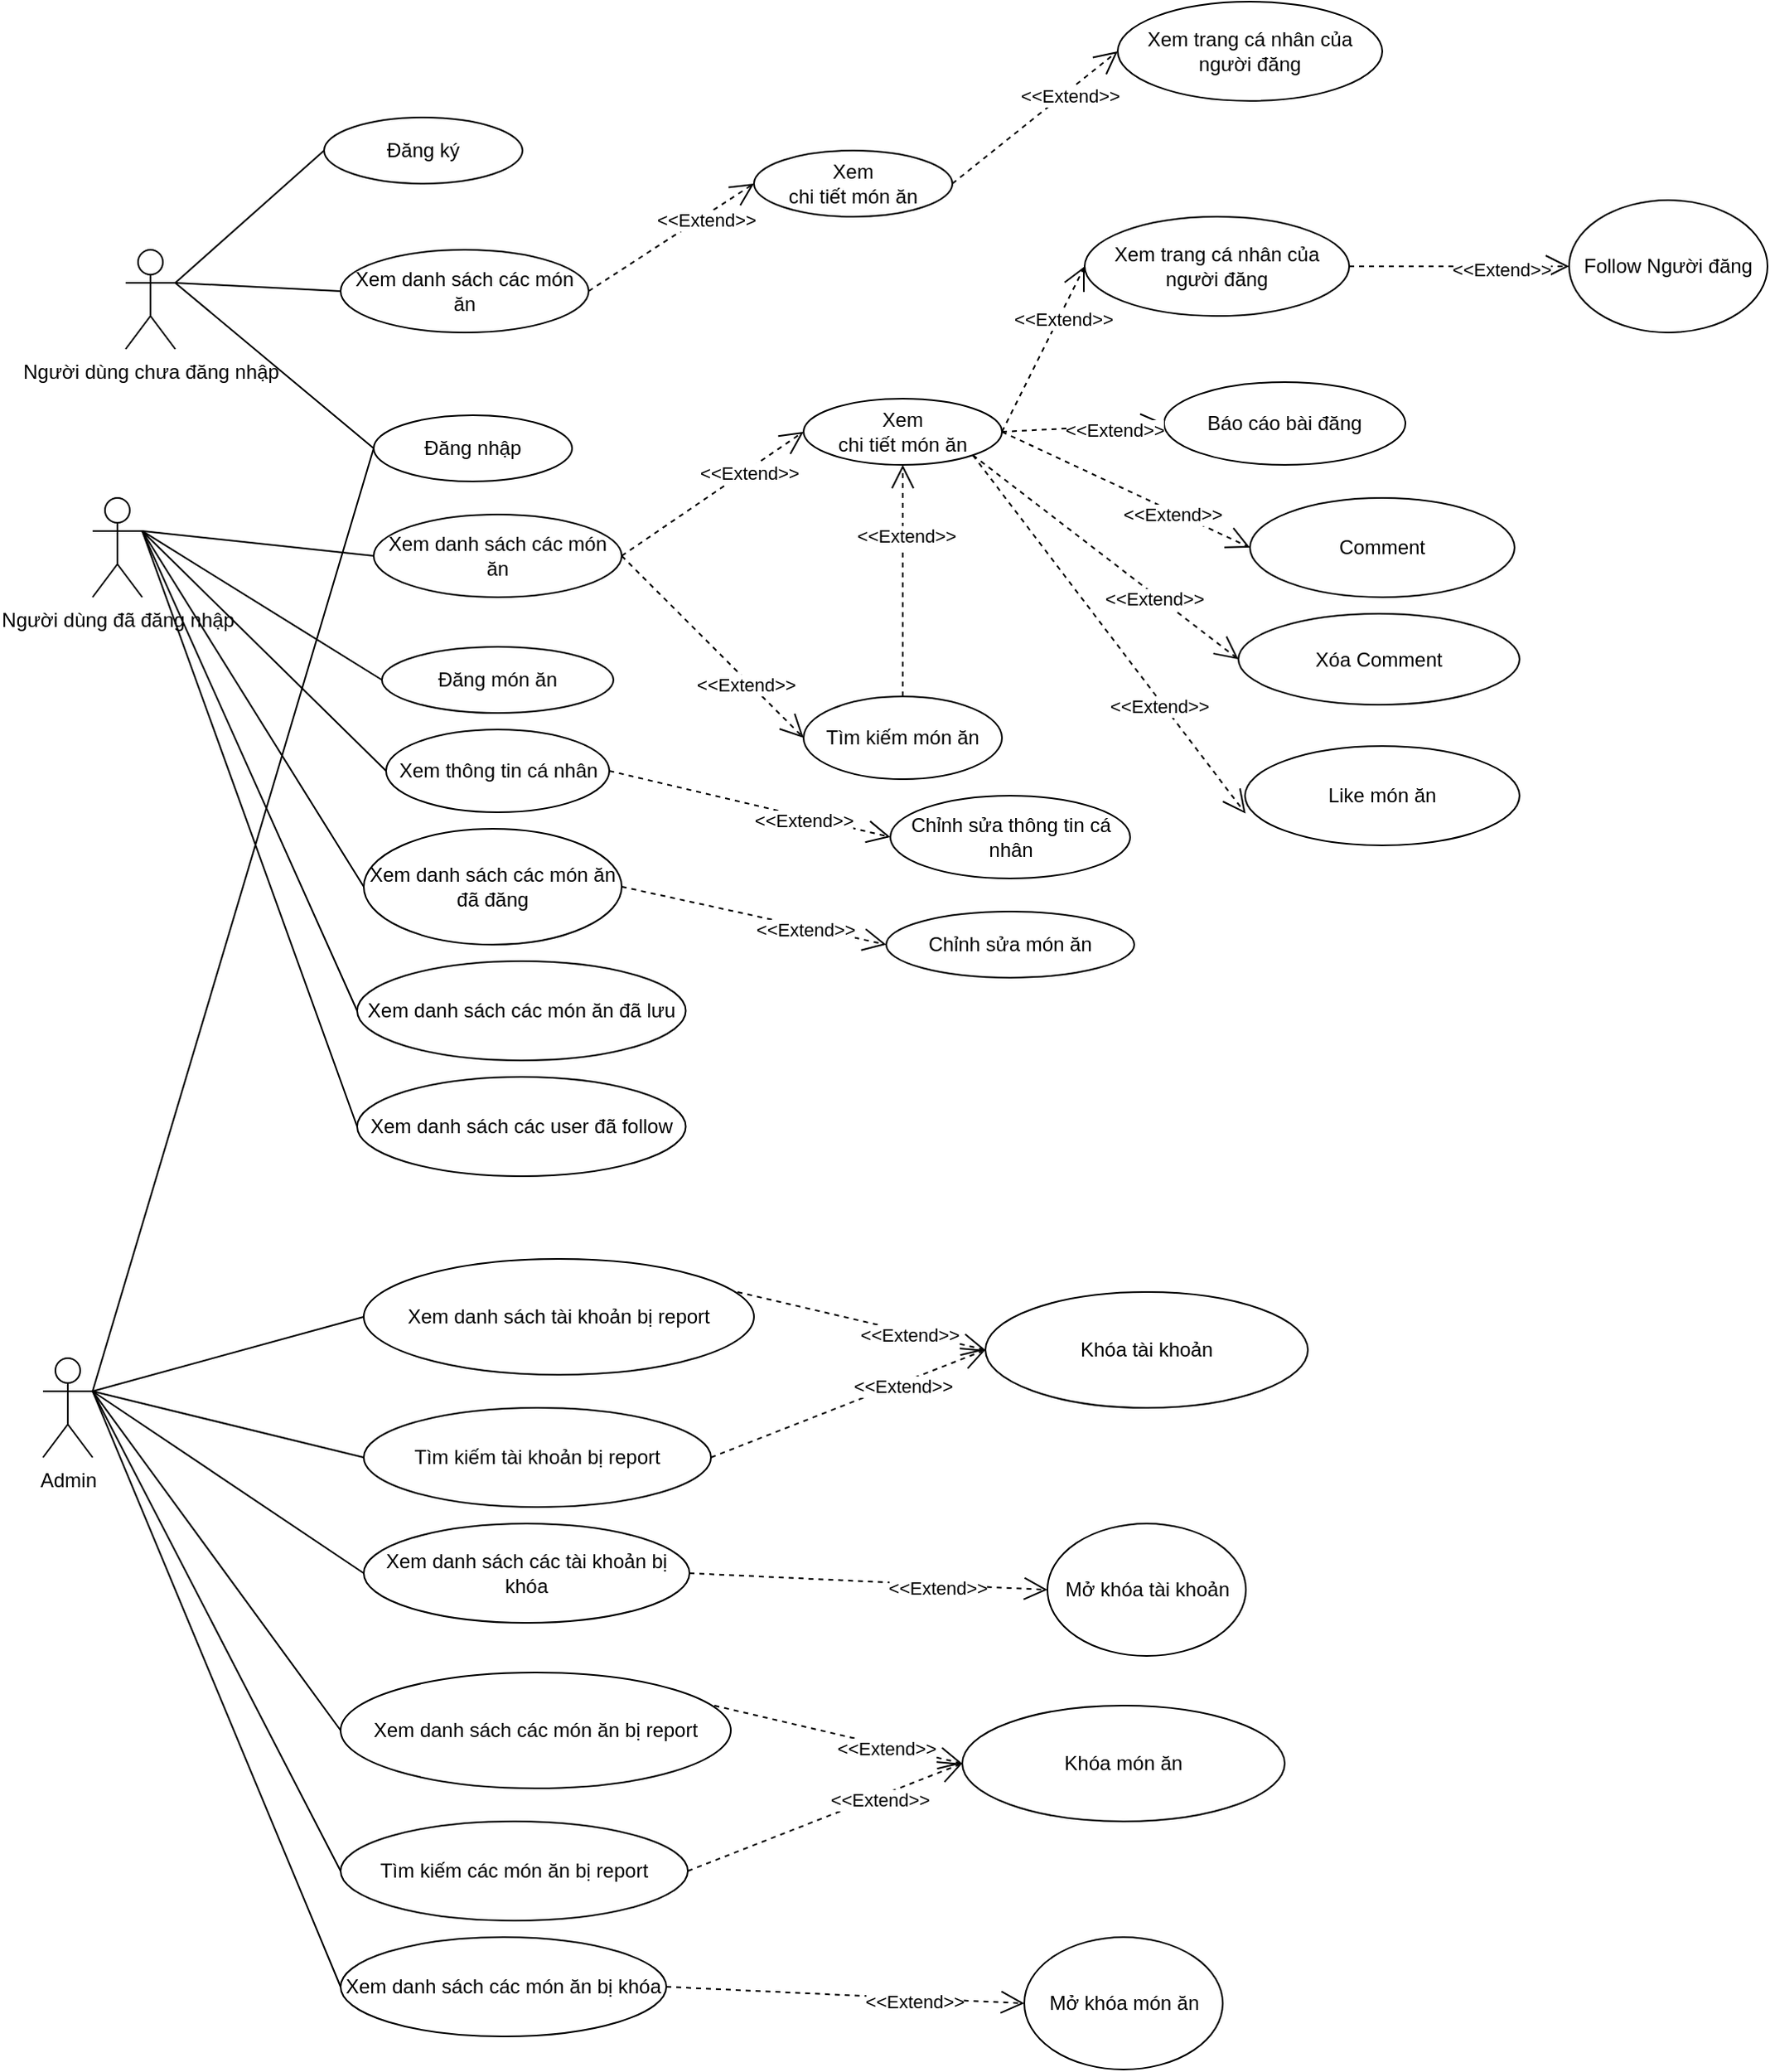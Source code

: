 <mxfile version="21.2.9" type="google">
  <diagram name="Page-1" id="F--Lyn6APZHfo9WcVaKE">
    <mxGraphModel grid="1" page="1" gridSize="10" guides="1" tooltips="1" connect="1" arrows="1" fold="1" pageScale="1" pageWidth="827" pageHeight="1169" math="0" shadow="0">
      <root>
        <mxCell id="0" />
        <mxCell id="1" parent="0" />
        <mxCell id="uJmSbzkm36HT4cuMZCnc-1" value="Người dùng chưa đăng nhập" style="shape=umlActor;verticalLabelPosition=bottom;verticalAlign=top;html=1;outlineConnect=0;" vertex="1" parent="1">
          <mxGeometry x="100" y="-50" width="30" height="60" as="geometry" />
        </mxCell>
        <mxCell id="uJmSbzkm36HT4cuMZCnc-3" value="Người dùng đã đăng nhập" style="shape=umlActor;verticalLabelPosition=bottom;verticalAlign=top;html=1;outlineConnect=0;" vertex="1" parent="1">
          <mxGeometry x="80" y="100" width="30" height="60" as="geometry" />
        </mxCell>
        <mxCell id="uJmSbzkm36HT4cuMZCnc-4" value="Admin" style="shape=umlActor;verticalLabelPosition=bottom;verticalAlign=top;html=1;outlineConnect=0;" vertex="1" parent="1">
          <mxGeometry x="50" y="620" width="30" height="60" as="geometry" />
        </mxCell>
        <mxCell id="uJmSbzkm36HT4cuMZCnc-5" value="Đăng nhập" style="ellipse;whiteSpace=wrap;html=1;" vertex="1" parent="1">
          <mxGeometry x="250" y="50" width="120" height="40" as="geometry" />
        </mxCell>
        <mxCell id="uJmSbzkm36HT4cuMZCnc-6" value="Đăng ký" style="ellipse;whiteSpace=wrap;html=1;" vertex="1" parent="1">
          <mxGeometry x="220" y="-130" width="120" height="40" as="geometry" />
        </mxCell>
        <mxCell id="uJmSbzkm36HT4cuMZCnc-7" value="" style="endArrow=none;html=1;rounded=0;exitX=1;exitY=0.333;exitDx=0;exitDy=0;exitPerimeter=0;entryX=0;entryY=0.5;entryDx=0;entryDy=0;" edge="1" parent="1" source="uJmSbzkm36HT4cuMZCnc-1" target="uJmSbzkm36HT4cuMZCnc-5">
          <mxGeometry width="50" height="50" relative="1" as="geometry">
            <mxPoint x="390" y="310" as="sourcePoint" />
            <mxPoint x="440" y="260" as="targetPoint" />
          </mxGeometry>
        </mxCell>
        <mxCell id="uJmSbzkm36HT4cuMZCnc-8" value="" style="endArrow=none;html=1;rounded=0;exitX=1;exitY=0.333;exitDx=0;exitDy=0;exitPerimeter=0;entryX=0;entryY=0.5;entryDx=0;entryDy=0;" edge="1" parent="1" source="uJmSbzkm36HT4cuMZCnc-1" target="uJmSbzkm36HT4cuMZCnc-6">
          <mxGeometry width="50" height="50" relative="1" as="geometry">
            <mxPoint x="150" y="100" as="sourcePoint" />
            <mxPoint x="320" y="60" as="targetPoint" />
          </mxGeometry>
        </mxCell>
        <mxCell id="uJmSbzkm36HT4cuMZCnc-10" value="Xem&lt;br/&gt;chi tiết món ăn" style="ellipse;whiteSpace=wrap;html=1;" vertex="1" parent="1">
          <mxGeometry x="510" y="40" width="120" height="40" as="geometry" />
        </mxCell>
        <mxCell id="uJmSbzkm36HT4cuMZCnc-11" value="Tìm kiếm món ăn" style="ellipse;whiteSpace=wrap;html=1;" vertex="1" parent="1">
          <mxGeometry x="510" y="220" width="120" height="50" as="geometry" />
        </mxCell>
        <mxCell id="uJmSbzkm36HT4cuMZCnc-16" value="Xem trang cá nhân của người đăng" style="ellipse;whiteSpace=wrap;html=1;" vertex="1" parent="1">
          <mxGeometry x="680" y="-70" width="160" height="60" as="geometry" />
        </mxCell>
        <mxCell id="uJmSbzkm36HT4cuMZCnc-21" value="Đăng món ăn" style="ellipse;whiteSpace=wrap;html=1;" vertex="1" parent="1">
          <mxGeometry x="255" y="190" width="140" height="40" as="geometry" />
        </mxCell>
        <mxCell id="uJmSbzkm36HT4cuMZCnc-26" value="" style="endArrow=open;dashed=1;endFill=0;endSize=12;html=1;rounded=0;exitX=1;exitY=0.5;exitDx=0;exitDy=0;entryX=0;entryY=0.5;entryDx=0;entryDy=0;" edge="1" parent="1" source="uJmSbzkm36HT4cuMZCnc-29" target="uJmSbzkm36HT4cuMZCnc-10">
          <mxGeometry width="160" relative="1" as="geometry">
            <mxPoint x="470" y="280" as="sourcePoint" />
            <mxPoint x="630" y="280" as="targetPoint" />
          </mxGeometry>
        </mxCell>
        <mxCell id="uJmSbzkm36HT4cuMZCnc-27" value="&amp;lt;&amp;lt;Extend&amp;gt;&amp;gt;" style="edgeLabel;html=1;align=center;verticalAlign=middle;resizable=0;points=[];" connectable="0" vertex="1" parent="uJmSbzkm36HT4cuMZCnc-26">
          <mxGeometry x="0.385" y="-2" relative="1" as="geometry">
            <mxPoint as="offset" />
          </mxGeometry>
        </mxCell>
        <mxCell id="uJmSbzkm36HT4cuMZCnc-28" value="Báo cáo bài đăng" style="ellipse;whiteSpace=wrap;html=1;" vertex="1" parent="1">
          <mxGeometry x="728" y="30" width="146" height="50" as="geometry" />
        </mxCell>
        <mxCell id="uJmSbzkm36HT4cuMZCnc-29" value="Xem danh sách các món ăn" style="ellipse;whiteSpace=wrap;html=1;" vertex="1" parent="1">
          <mxGeometry x="250" y="110" width="150" height="50" as="geometry" />
        </mxCell>
        <mxCell id="uJmSbzkm36HT4cuMZCnc-31" value="" style="endArrow=none;html=1;rounded=0;exitX=1;exitY=0.333;exitDx=0;exitDy=0;exitPerimeter=0;entryX=0;entryY=0.5;entryDx=0;entryDy=0;" edge="1" parent="1" source="uJmSbzkm36HT4cuMZCnc-3" target="uJmSbzkm36HT4cuMZCnc-29">
          <mxGeometry width="50" height="50" relative="1" as="geometry">
            <mxPoint x="390" y="320" as="sourcePoint" />
            <mxPoint x="440" y="270" as="targetPoint" />
          </mxGeometry>
        </mxCell>
        <mxCell id="uJmSbzkm36HT4cuMZCnc-32" value="" style="endArrow=open;dashed=1;endFill=0;endSize=12;html=1;rounded=0;exitX=1;exitY=0.5;exitDx=0;exitDy=0;entryX=0;entryY=0.5;entryDx=0;entryDy=0;" edge="1" parent="1" source="uJmSbzkm36HT4cuMZCnc-29" target="uJmSbzkm36HT4cuMZCnc-11">
          <mxGeometry width="160" relative="1" as="geometry">
            <mxPoint x="410" y="145" as="sourcePoint" />
            <mxPoint x="470" y="50" as="targetPoint" />
          </mxGeometry>
        </mxCell>
        <mxCell id="uJmSbzkm36HT4cuMZCnc-33" value="&amp;lt;&amp;lt;Extend&amp;gt;&amp;gt;" style="edgeLabel;html=1;align=center;verticalAlign=middle;resizable=0;points=[];" connectable="0" vertex="1" parent="uJmSbzkm36HT4cuMZCnc-32">
          <mxGeometry x="0.385" y="-2" relative="1" as="geometry">
            <mxPoint as="offset" />
          </mxGeometry>
        </mxCell>
        <mxCell id="uJmSbzkm36HT4cuMZCnc-34" value="" style="endArrow=open;dashed=1;endFill=0;endSize=12;html=1;rounded=0;exitX=1;exitY=0.5;exitDx=0;exitDy=0;entryX=0;entryY=0.5;entryDx=0;entryDy=0;" edge="1" parent="1" source="uJmSbzkm36HT4cuMZCnc-10" target="uJmSbzkm36HT4cuMZCnc-16">
          <mxGeometry width="160" relative="1" as="geometry">
            <mxPoint x="410" y="145" as="sourcePoint" />
            <mxPoint x="480" y="50" as="targetPoint" />
          </mxGeometry>
        </mxCell>
        <mxCell id="uJmSbzkm36HT4cuMZCnc-35" value="&amp;lt;&amp;lt;Extend&amp;gt;&amp;gt;" style="edgeLabel;html=1;align=center;verticalAlign=middle;resizable=0;points=[];" connectable="0" vertex="1" parent="uJmSbzkm36HT4cuMZCnc-34">
          <mxGeometry x="0.385" y="-2" relative="1" as="geometry">
            <mxPoint as="offset" />
          </mxGeometry>
        </mxCell>
        <mxCell id="uJmSbzkm36HT4cuMZCnc-36" value="" style="endArrow=open;dashed=1;endFill=0;endSize=12;html=1;rounded=0;entryX=0.5;entryY=1;entryDx=0;entryDy=0;exitX=0.5;exitY=0;exitDx=0;exitDy=0;" edge="1" parent="1" source="uJmSbzkm36HT4cuMZCnc-11" target="uJmSbzkm36HT4cuMZCnc-10">
          <mxGeometry width="160" relative="1" as="geometry">
            <mxPoint x="420" y="150" as="sourcePoint" />
            <mxPoint x="490" y="60" as="targetPoint" />
          </mxGeometry>
        </mxCell>
        <mxCell id="uJmSbzkm36HT4cuMZCnc-37" value="&amp;lt;&amp;lt;Extend&amp;gt;&amp;gt;" style="edgeLabel;html=1;align=center;verticalAlign=middle;resizable=0;points=[];" connectable="0" vertex="1" parent="uJmSbzkm36HT4cuMZCnc-36">
          <mxGeometry x="0.385" y="-2" relative="1" as="geometry">
            <mxPoint as="offset" />
          </mxGeometry>
        </mxCell>
        <mxCell id="uJmSbzkm36HT4cuMZCnc-38" value="" style="endArrow=none;html=1;rounded=0;exitX=1;exitY=0.333;exitDx=0;exitDy=0;exitPerimeter=0;entryX=0;entryY=0.5;entryDx=0;entryDy=0;" edge="1" parent="1" source="uJmSbzkm36HT4cuMZCnc-3" target="uJmSbzkm36HT4cuMZCnc-21">
          <mxGeometry width="50" height="50" relative="1" as="geometry">
            <mxPoint x="390" y="320" as="sourcePoint" />
            <mxPoint x="440" y="270" as="targetPoint" />
          </mxGeometry>
        </mxCell>
        <mxCell id="uJmSbzkm36HT4cuMZCnc-39" value="Chỉnh sửa món ăn" style="ellipse;whiteSpace=wrap;html=1;" vertex="1" parent="1">
          <mxGeometry x="560" y="350" width="150" height="40" as="geometry" />
        </mxCell>
        <mxCell id="uJmSbzkm36HT4cuMZCnc-40" value="" style="endArrow=open;dashed=1;endFill=0;endSize=12;html=1;rounded=0;entryX=0;entryY=0.5;entryDx=0;entryDy=0;exitX=1;exitY=0.5;exitDx=0;exitDy=0;" edge="1" parent="1" source="uJmSbzkm36HT4cuMZCnc-10" target="uJmSbzkm36HT4cuMZCnc-28">
          <mxGeometry width="160" relative="1" as="geometry">
            <mxPoint x="540" y="190" as="sourcePoint" />
            <mxPoint x="540" y="70" as="targetPoint" />
          </mxGeometry>
        </mxCell>
        <mxCell id="uJmSbzkm36HT4cuMZCnc-41" value="&amp;lt;&amp;lt;Extend&amp;gt;&amp;gt;" style="edgeLabel;html=1;align=center;verticalAlign=middle;resizable=0;points=[];" connectable="0" vertex="1" parent="uJmSbzkm36HT4cuMZCnc-40">
          <mxGeometry x="0.385" y="-2" relative="1" as="geometry">
            <mxPoint as="offset" />
          </mxGeometry>
        </mxCell>
        <mxCell id="uJmSbzkm36HT4cuMZCnc-45" value="" style="endArrow=none;html=1;rounded=0;exitX=1;exitY=0.333;exitDx=0;exitDy=0;exitPerimeter=0;entryX=0;entryY=0.5;entryDx=0;entryDy=0;" edge="1" parent="1" source="uJmSbzkm36HT4cuMZCnc-4" target="uJmSbzkm36HT4cuMZCnc-5">
          <mxGeometry width="50" height="50" relative="1" as="geometry">
            <mxPoint x="390" y="320" as="sourcePoint" />
            <mxPoint x="440" y="270" as="targetPoint" />
          </mxGeometry>
        </mxCell>
        <mxCell id="uJmSbzkm36HT4cuMZCnc-46" value="Xem thông tin cá nhân" style="ellipse;whiteSpace=wrap;html=1;" vertex="1" parent="1">
          <mxGeometry x="257.5" y="240" width="135" height="50" as="geometry" />
        </mxCell>
        <mxCell id="uJmSbzkm36HT4cuMZCnc-47" value="Xem danh sách các món ăn đã đăng" style="ellipse;whiteSpace=wrap;html=1;" vertex="1" parent="1">
          <mxGeometry x="244" y="300" width="156" height="70" as="geometry" />
        </mxCell>
        <mxCell id="uJmSbzkm36HT4cuMZCnc-50" value="" style="endArrow=open;dashed=1;endFill=0;endSize=12;html=1;rounded=0;exitX=1;exitY=0.5;exitDx=0;exitDy=0;entryX=0;entryY=0.5;entryDx=0;entryDy=0;" edge="1" parent="1" source="uJmSbzkm36HT4cuMZCnc-47" target="uJmSbzkm36HT4cuMZCnc-39">
          <mxGeometry width="160" relative="1" as="geometry">
            <mxPoint x="410" y="275" as="sourcePoint" />
            <mxPoint x="560" y="285" as="targetPoint" />
          </mxGeometry>
        </mxCell>
        <mxCell id="uJmSbzkm36HT4cuMZCnc-51" value="&amp;lt;&amp;lt;Extend&amp;gt;&amp;gt;" style="edgeLabel;html=1;align=center;verticalAlign=middle;resizable=0;points=[];" connectable="0" vertex="1" parent="uJmSbzkm36HT4cuMZCnc-50">
          <mxGeometry x="0.385" y="-2" relative="1" as="geometry">
            <mxPoint as="offset" />
          </mxGeometry>
        </mxCell>
        <mxCell id="uJmSbzkm36HT4cuMZCnc-52" value="" style="endArrow=none;html=1;rounded=0;exitX=1;exitY=0.333;exitDx=0;exitDy=0;exitPerimeter=0;entryX=0;entryY=0.5;entryDx=0;entryDy=0;" edge="1" parent="1" source="uJmSbzkm36HT4cuMZCnc-3" target="uJmSbzkm36HT4cuMZCnc-46">
          <mxGeometry width="50" height="50" relative="1" as="geometry">
            <mxPoint x="390" y="200" as="sourcePoint" />
            <mxPoint x="440" y="150" as="targetPoint" />
          </mxGeometry>
        </mxCell>
        <mxCell id="uJmSbzkm36HT4cuMZCnc-53" value="Chỉnh sửa thông tin cá nhân" style="ellipse;whiteSpace=wrap;html=1;" vertex="1" parent="1">
          <mxGeometry x="562.5" y="280" width="145" height="50" as="geometry" />
        </mxCell>
        <mxCell id="uJmSbzkm36HT4cuMZCnc-54" value="" style="endArrow=open;dashed=1;endFill=0;endSize=12;html=1;rounded=0;exitX=1;exitY=0.5;exitDx=0;exitDy=0;entryX=0;entryY=0.5;entryDx=0;entryDy=0;" edge="1" parent="1" source="uJmSbzkm36HT4cuMZCnc-46" target="uJmSbzkm36HT4cuMZCnc-53">
          <mxGeometry width="160" relative="1" as="geometry">
            <mxPoint x="420" y="285" as="sourcePoint" />
            <mxPoint x="570" y="295" as="targetPoint" />
          </mxGeometry>
        </mxCell>
        <mxCell id="uJmSbzkm36HT4cuMZCnc-55" value="&amp;lt;&amp;lt;Extend&amp;gt;&amp;gt;" style="edgeLabel;html=1;align=center;verticalAlign=middle;resizable=0;points=[];" connectable="0" vertex="1" parent="uJmSbzkm36HT4cuMZCnc-54">
          <mxGeometry x="0.385" y="-2" relative="1" as="geometry">
            <mxPoint as="offset" />
          </mxGeometry>
        </mxCell>
        <mxCell id="uJmSbzkm36HT4cuMZCnc-56" value="Xem danh sách các món ăn đã lưu" style="ellipse;whiteSpace=wrap;html=1;" vertex="1" parent="1">
          <mxGeometry x="240" y="380" width="198.75" height="60" as="geometry" />
        </mxCell>
        <mxCell id="uJmSbzkm36HT4cuMZCnc-59" value="" style="endArrow=none;html=1;rounded=0;exitX=1;exitY=0.333;exitDx=0;exitDy=0;exitPerimeter=0;entryX=0;entryY=0.5;entryDx=0;entryDy=0;" edge="1" parent="1" source="uJmSbzkm36HT4cuMZCnc-3" target="uJmSbzkm36HT4cuMZCnc-47">
          <mxGeometry width="50" height="50" relative="1" as="geometry">
            <mxPoint x="390" y="300" as="sourcePoint" />
            <mxPoint x="440" y="250" as="targetPoint" />
          </mxGeometry>
        </mxCell>
        <mxCell id="uJmSbzkm36HT4cuMZCnc-60" value="" style="endArrow=none;html=1;rounded=0;exitX=1;exitY=0.333;exitDx=0;exitDy=0;exitPerimeter=0;entryX=0;entryY=0.5;entryDx=0;entryDy=0;" edge="1" parent="1" source="uJmSbzkm36HT4cuMZCnc-3" target="uJmSbzkm36HT4cuMZCnc-56">
          <mxGeometry width="50" height="50" relative="1" as="geometry">
            <mxPoint x="390" y="390" as="sourcePoint" />
            <mxPoint x="440" y="340" as="targetPoint" />
          </mxGeometry>
        </mxCell>
        <mxCell id="uJmSbzkm36HT4cuMZCnc-62" value="" style="endArrow=none;html=1;rounded=0;exitX=1;exitY=0.333;exitDx=0;exitDy=0;exitPerimeter=0;entryX=0;entryY=0.5;entryDx=0;entryDy=0;" edge="1" parent="1" source="uJmSbzkm36HT4cuMZCnc-3">
          <mxGeometry width="50" height="50" relative="1" as="geometry">
            <mxPoint x="110" y="110" as="sourcePoint" />
            <mxPoint x="240" y="480" as="targetPoint" />
          </mxGeometry>
        </mxCell>
        <mxCell id="uJmSbzkm36HT4cuMZCnc-63" value="Xem danh sách các user đã follow" style="ellipse;whiteSpace=wrap;html=1;" vertex="1" parent="1">
          <mxGeometry x="240" y="450" width="198.75" height="60" as="geometry" />
        </mxCell>
        <mxCell id="uJmSbzkm36HT4cuMZCnc-64" value="Comment" style="ellipse;whiteSpace=wrap;html=1;" vertex="1" parent="1">
          <mxGeometry x="780" y="100" width="160" height="60" as="geometry" />
        </mxCell>
        <mxCell id="uJmSbzkm36HT4cuMZCnc-65" value="Xóa Comment" style="ellipse;whiteSpace=wrap;html=1;" vertex="1" parent="1">
          <mxGeometry x="773" y="170" width="170" height="55" as="geometry" />
        </mxCell>
        <mxCell id="uJmSbzkm36HT4cuMZCnc-66" value="" style="endArrow=open;dashed=1;endFill=0;endSize=12;html=1;rounded=0;entryX=0;entryY=0.5;entryDx=0;entryDy=0;exitX=1;exitY=0.5;exitDx=0;exitDy=0;" edge="1" parent="1" source="uJmSbzkm36HT4cuMZCnc-10" target="uJmSbzkm36HT4cuMZCnc-64">
          <mxGeometry width="160" relative="1" as="geometry">
            <mxPoint x="594" y="62" as="sourcePoint" />
            <mxPoint x="747" y="115" as="targetPoint" />
          </mxGeometry>
        </mxCell>
        <mxCell id="uJmSbzkm36HT4cuMZCnc-67" value="&amp;lt;&amp;lt;Extend&amp;gt;&amp;gt;" style="edgeLabel;html=1;align=center;verticalAlign=middle;resizable=0;points=[];" connectable="0" vertex="1" parent="uJmSbzkm36HT4cuMZCnc-66">
          <mxGeometry x="0.385" y="-2" relative="1" as="geometry">
            <mxPoint as="offset" />
          </mxGeometry>
        </mxCell>
        <mxCell id="uJmSbzkm36HT4cuMZCnc-68" value="" style="endArrow=open;dashed=1;endFill=0;endSize=12;html=1;rounded=0;entryX=0;entryY=0.5;entryDx=0;entryDy=0;exitX=1;exitY=1;exitDx=0;exitDy=0;" edge="1" parent="1" source="uJmSbzkm36HT4cuMZCnc-10" target="uJmSbzkm36HT4cuMZCnc-65">
          <mxGeometry width="160" relative="1" as="geometry">
            <mxPoint x="604" y="72" as="sourcePoint" />
            <mxPoint x="757" y="125" as="targetPoint" />
          </mxGeometry>
        </mxCell>
        <mxCell id="uJmSbzkm36HT4cuMZCnc-69" value="&amp;lt;&amp;lt;Extend&amp;gt;&amp;gt;" style="edgeLabel;html=1;align=center;verticalAlign=middle;resizable=0;points=[];" connectable="0" vertex="1" parent="uJmSbzkm36HT4cuMZCnc-68">
          <mxGeometry x="0.385" y="-2" relative="1" as="geometry">
            <mxPoint as="offset" />
          </mxGeometry>
        </mxCell>
        <mxCell id="uJmSbzkm36HT4cuMZCnc-70" value="Like món ăn" style="ellipse;whiteSpace=wrap;html=1;" vertex="1" parent="1">
          <mxGeometry x="777" y="250" width="166" height="60" as="geometry" />
        </mxCell>
        <mxCell id="uJmSbzkm36HT4cuMZCnc-71" value="" style="endArrow=open;dashed=1;endFill=0;endSize=12;html=1;rounded=0;entryX=0.002;entryY=0.68;entryDx=0;entryDy=0;exitX=1;exitY=1;exitDx=0;exitDy=0;entryPerimeter=0;" edge="1" parent="1" source="uJmSbzkm36HT4cuMZCnc-10" target="uJmSbzkm36HT4cuMZCnc-70">
          <mxGeometry width="160" relative="1" as="geometry">
            <mxPoint x="570" y="60" as="sourcePoint" />
            <mxPoint x="770" y="98" as="targetPoint" />
          </mxGeometry>
        </mxCell>
        <mxCell id="uJmSbzkm36HT4cuMZCnc-72" value="&amp;lt;&amp;lt;Extend&amp;gt;&amp;gt;" style="edgeLabel;html=1;align=center;verticalAlign=middle;resizable=0;points=[];" connectable="0" vertex="1" parent="uJmSbzkm36HT4cuMZCnc-71">
          <mxGeometry x="0.385" y="-2" relative="1" as="geometry">
            <mxPoint as="offset" />
          </mxGeometry>
        </mxCell>
        <mxCell id="uJmSbzkm36HT4cuMZCnc-73" value="Follow Người đăng" style="ellipse;whiteSpace=wrap;html=1;" vertex="1" parent="1">
          <mxGeometry x="973" y="-80" width="120" height="80" as="geometry" />
        </mxCell>
        <mxCell id="uJmSbzkm36HT4cuMZCnc-74" value="" style="endArrow=open;dashed=1;endFill=0;endSize=12;html=1;rounded=0;exitX=1;exitY=0.5;exitDx=0;exitDy=0;entryX=0;entryY=0.5;entryDx=0;entryDy=0;" edge="1" parent="1" source="uJmSbzkm36HT4cuMZCnc-16" target="uJmSbzkm36HT4cuMZCnc-73">
          <mxGeometry width="160" relative="1" as="geometry">
            <mxPoint x="613" y="160" as="sourcePoint" />
            <mxPoint x="690" y="-30" as="targetPoint" />
          </mxGeometry>
        </mxCell>
        <mxCell id="uJmSbzkm36HT4cuMZCnc-75" value="&amp;lt;&amp;lt;Extend&amp;gt;&amp;gt;" style="edgeLabel;html=1;align=center;verticalAlign=middle;resizable=0;points=[];" connectable="0" vertex="1" parent="uJmSbzkm36HT4cuMZCnc-74">
          <mxGeometry x="0.385" y="-2" relative="1" as="geometry">
            <mxPoint as="offset" />
          </mxGeometry>
        </mxCell>
        <mxCell id="uJmSbzkm36HT4cuMZCnc-76" value="Xem danh sách tài khoản bị report" style="ellipse;whiteSpace=wrap;html=1;" vertex="1" parent="1">
          <mxGeometry x="244" y="560" width="236" height="70" as="geometry" />
        </mxCell>
        <mxCell id="uJmSbzkm36HT4cuMZCnc-77" value="" style="endArrow=none;html=1;rounded=0;exitX=1;exitY=0.333;exitDx=0;exitDy=0;exitPerimeter=0;entryX=0;entryY=0.5;entryDx=0;entryDy=0;" edge="1" parent="1" source="uJmSbzkm36HT4cuMZCnc-4" target="uJmSbzkm36HT4cuMZCnc-76">
          <mxGeometry width="50" height="50" relative="1" as="geometry">
            <mxPoint x="500" y="710" as="sourcePoint" />
            <mxPoint x="550" y="660" as="targetPoint" />
          </mxGeometry>
        </mxCell>
        <mxCell id="uJmSbzkm36HT4cuMZCnc-78" value="Tìm kiếm tài khoản bị report" style="ellipse;whiteSpace=wrap;html=1;" vertex="1" parent="1">
          <mxGeometry x="244" y="650" width="210" height="60" as="geometry" />
        </mxCell>
        <mxCell id="uJmSbzkm36HT4cuMZCnc-82" value="" style="endArrow=none;html=1;rounded=0;exitX=1;exitY=0.333;exitDx=0;exitDy=0;exitPerimeter=0;entryX=0;entryY=0.5;entryDx=0;entryDy=0;" edge="1" parent="1" source="uJmSbzkm36HT4cuMZCnc-4" target="uJmSbzkm36HT4cuMZCnc-78">
          <mxGeometry width="50" height="50" relative="1" as="geometry">
            <mxPoint x="500" y="640" as="sourcePoint" />
            <mxPoint x="550" y="590" as="targetPoint" />
          </mxGeometry>
        </mxCell>
        <mxCell id="uJmSbzkm36HT4cuMZCnc-83" value="Khóa tài khoản" style="ellipse;whiteSpace=wrap;html=1;" vertex="1" parent="1">
          <mxGeometry x="620" y="580" width="195" height="70" as="geometry" />
        </mxCell>
        <mxCell id="uJmSbzkm36HT4cuMZCnc-86" value="" style="endArrow=open;dashed=1;endFill=0;endSize=12;html=1;rounded=0;exitX=1;exitY=0.5;exitDx=0;exitDy=0;entryX=0;entryY=0.5;entryDx=0;entryDy=0;" edge="1" parent="1" source="uJmSbzkm36HT4cuMZCnc-78" target="uJmSbzkm36HT4cuMZCnc-83">
          <mxGeometry width="160" relative="1" as="geometry">
            <mxPoint x="410" y="345" as="sourcePoint" />
            <mxPoint x="560" y="330" as="targetPoint" />
          </mxGeometry>
        </mxCell>
        <mxCell id="uJmSbzkm36HT4cuMZCnc-87" value="&amp;lt;&amp;lt;Extend&amp;gt;&amp;gt;" style="edgeLabel;html=1;align=center;verticalAlign=middle;resizable=0;points=[];" connectable="0" vertex="1" parent="uJmSbzkm36HT4cuMZCnc-86">
          <mxGeometry x="0.385" y="-2" relative="1" as="geometry">
            <mxPoint as="offset" />
          </mxGeometry>
        </mxCell>
        <mxCell id="uJmSbzkm36HT4cuMZCnc-88" value="" style="endArrow=open;dashed=1;endFill=0;endSize=12;html=1;rounded=0;exitX=0.958;exitY=0.286;exitDx=0;exitDy=0;entryX=0;entryY=0.5;entryDx=0;entryDy=0;exitPerimeter=0;" edge="1" parent="1" source="uJmSbzkm36HT4cuMZCnc-76" target="uJmSbzkm36HT4cuMZCnc-83">
          <mxGeometry width="160" relative="1" as="geometry">
            <mxPoint x="420" y="355" as="sourcePoint" />
            <mxPoint x="570" y="340" as="targetPoint" />
          </mxGeometry>
        </mxCell>
        <mxCell id="uJmSbzkm36HT4cuMZCnc-89" value="&amp;lt;&amp;lt;Extend&amp;gt;&amp;gt;" style="edgeLabel;html=1;align=center;verticalAlign=middle;resizable=0;points=[];" connectable="0" vertex="1" parent="uJmSbzkm36HT4cuMZCnc-88">
          <mxGeometry x="0.385" y="-2" relative="1" as="geometry">
            <mxPoint as="offset" />
          </mxGeometry>
        </mxCell>
        <mxCell id="uJmSbzkm36HT4cuMZCnc-91" value="Xem danh sách các tài khoản bị khóa" style="ellipse;whiteSpace=wrap;html=1;" vertex="1" parent="1">
          <mxGeometry x="244" y="720" width="197" height="60" as="geometry" />
        </mxCell>
        <mxCell id="uJmSbzkm36HT4cuMZCnc-92" value="" style="endArrow=none;html=1;rounded=0;exitX=1;exitY=0.333;exitDx=0;exitDy=0;exitPerimeter=0;entryX=0;entryY=0.5;entryDx=0;entryDy=0;" edge="1" parent="1" source="uJmSbzkm36HT4cuMZCnc-4" target="uJmSbzkm36HT4cuMZCnc-91">
          <mxGeometry width="50" height="50" relative="1" as="geometry">
            <mxPoint x="500" y="720" as="sourcePoint" />
            <mxPoint x="550" y="670" as="targetPoint" />
          </mxGeometry>
        </mxCell>
        <mxCell id="uJmSbzkm36HT4cuMZCnc-93" value="Mở khóa tài khoản" style="ellipse;whiteSpace=wrap;html=1;" vertex="1" parent="1">
          <mxGeometry x="657.5" y="720" width="120" height="80" as="geometry" />
        </mxCell>
        <mxCell id="uJmSbzkm36HT4cuMZCnc-94" value="" style="endArrow=open;dashed=1;endFill=0;endSize=12;html=1;rounded=0;exitX=1;exitY=0.5;exitDx=0;exitDy=0;entryX=0;entryY=0.5;entryDx=0;entryDy=0;" edge="1" parent="1" source="uJmSbzkm36HT4cuMZCnc-91" target="uJmSbzkm36HT4cuMZCnc-93">
          <mxGeometry width="160" relative="1" as="geometry">
            <mxPoint x="464" y="690" as="sourcePoint" />
            <mxPoint x="630" y="625" as="targetPoint" />
          </mxGeometry>
        </mxCell>
        <mxCell id="uJmSbzkm36HT4cuMZCnc-95" value="&amp;lt;&amp;lt;Extend&amp;gt;&amp;gt;" style="edgeLabel;html=1;align=center;verticalAlign=middle;resizable=0;points=[];" connectable="0" vertex="1" parent="uJmSbzkm36HT4cuMZCnc-94">
          <mxGeometry x="0.385" y="-2" relative="1" as="geometry">
            <mxPoint as="offset" />
          </mxGeometry>
        </mxCell>
        <mxCell id="uJmSbzkm36HT4cuMZCnc-96" value="Xem danh sách các món ăn bị report" style="ellipse;whiteSpace=wrap;html=1;" vertex="1" parent="1">
          <mxGeometry x="230" y="810" width="236" height="70" as="geometry" />
        </mxCell>
        <mxCell id="uJmSbzkm36HT4cuMZCnc-97" value="Tìm kiếm các món ăn bị report" style="ellipse;whiteSpace=wrap;html=1;" vertex="1" parent="1">
          <mxGeometry x="230" y="900" width="210" height="60" as="geometry" />
        </mxCell>
        <mxCell id="uJmSbzkm36HT4cuMZCnc-98" value="Khóa món ăn" style="ellipse;whiteSpace=wrap;html=1;" vertex="1" parent="1">
          <mxGeometry x="606" y="830" width="195" height="70" as="geometry" />
        </mxCell>
        <mxCell id="uJmSbzkm36HT4cuMZCnc-99" value="" style="endArrow=open;dashed=1;endFill=0;endSize=12;html=1;rounded=0;exitX=1;exitY=0.5;exitDx=0;exitDy=0;entryX=0;entryY=0.5;entryDx=0;entryDy=0;" edge="1" parent="1" source="uJmSbzkm36HT4cuMZCnc-97" target="uJmSbzkm36HT4cuMZCnc-98">
          <mxGeometry width="160" relative="1" as="geometry">
            <mxPoint x="396" y="595" as="sourcePoint" />
            <mxPoint x="546" y="580" as="targetPoint" />
          </mxGeometry>
        </mxCell>
        <mxCell id="uJmSbzkm36HT4cuMZCnc-100" value="&amp;lt;&amp;lt;Extend&amp;gt;&amp;gt;" style="edgeLabel;html=1;align=center;verticalAlign=middle;resizable=0;points=[];" connectable="0" vertex="1" parent="uJmSbzkm36HT4cuMZCnc-99">
          <mxGeometry x="0.385" y="-2" relative="1" as="geometry">
            <mxPoint as="offset" />
          </mxGeometry>
        </mxCell>
        <mxCell id="uJmSbzkm36HT4cuMZCnc-101" value="" style="endArrow=open;dashed=1;endFill=0;endSize=12;html=1;rounded=0;exitX=0.958;exitY=0.286;exitDx=0;exitDy=0;entryX=0;entryY=0.5;entryDx=0;entryDy=0;exitPerimeter=0;" edge="1" parent="1" source="uJmSbzkm36HT4cuMZCnc-96" target="uJmSbzkm36HT4cuMZCnc-98">
          <mxGeometry width="160" relative="1" as="geometry">
            <mxPoint x="406" y="605" as="sourcePoint" />
            <mxPoint x="556" y="590" as="targetPoint" />
          </mxGeometry>
        </mxCell>
        <mxCell id="uJmSbzkm36HT4cuMZCnc-102" value="&amp;lt;&amp;lt;Extend&amp;gt;&amp;gt;" style="edgeLabel;html=1;align=center;verticalAlign=middle;resizable=0;points=[];" connectable="0" vertex="1" parent="uJmSbzkm36HT4cuMZCnc-101">
          <mxGeometry x="0.385" y="-2" relative="1" as="geometry">
            <mxPoint as="offset" />
          </mxGeometry>
        </mxCell>
        <mxCell id="uJmSbzkm36HT4cuMZCnc-103" value="Xem danh sách các món ăn bị khóa" style="ellipse;whiteSpace=wrap;html=1;" vertex="1" parent="1">
          <mxGeometry x="230" y="970" width="197" height="60" as="geometry" />
        </mxCell>
        <mxCell id="uJmSbzkm36HT4cuMZCnc-104" value="Mở khóa món ăn" style="ellipse;whiteSpace=wrap;html=1;" vertex="1" parent="1">
          <mxGeometry x="643.5" y="970" width="120" height="80" as="geometry" />
        </mxCell>
        <mxCell id="uJmSbzkm36HT4cuMZCnc-105" value="" style="endArrow=open;dashed=1;endFill=0;endSize=12;html=1;rounded=0;exitX=1;exitY=0.5;exitDx=0;exitDy=0;entryX=0;entryY=0.5;entryDx=0;entryDy=0;" edge="1" parent="1" source="uJmSbzkm36HT4cuMZCnc-103" target="uJmSbzkm36HT4cuMZCnc-104">
          <mxGeometry width="160" relative="1" as="geometry">
            <mxPoint x="450" y="940" as="sourcePoint" />
            <mxPoint x="616" y="875" as="targetPoint" />
          </mxGeometry>
        </mxCell>
        <mxCell id="uJmSbzkm36HT4cuMZCnc-106" value="&amp;lt;&amp;lt;Extend&amp;gt;&amp;gt;" style="edgeLabel;html=1;align=center;verticalAlign=middle;resizable=0;points=[];" connectable="0" vertex="1" parent="uJmSbzkm36HT4cuMZCnc-105">
          <mxGeometry x="0.385" y="-2" relative="1" as="geometry">
            <mxPoint as="offset" />
          </mxGeometry>
        </mxCell>
        <mxCell id="uJmSbzkm36HT4cuMZCnc-107" value="" style="endArrow=none;html=1;rounded=0;exitX=1;exitY=0.333;exitDx=0;exitDy=0;exitPerimeter=0;entryX=0;entryY=0.5;entryDx=0;entryDy=0;" edge="1" parent="1" source="uJmSbzkm36HT4cuMZCnc-4" target="uJmSbzkm36HT4cuMZCnc-96">
          <mxGeometry width="50" height="50" relative="1" as="geometry">
            <mxPoint x="500" y="530" as="sourcePoint" />
            <mxPoint x="550" y="480" as="targetPoint" />
          </mxGeometry>
        </mxCell>
        <mxCell id="uJmSbzkm36HT4cuMZCnc-108" value="" style="endArrow=none;html=1;rounded=0;exitX=1;exitY=0.333;exitDx=0;exitDy=0;exitPerimeter=0;entryX=0;entryY=0.5;entryDx=0;entryDy=0;" edge="1" parent="1" source="uJmSbzkm36HT4cuMZCnc-4" target="uJmSbzkm36HT4cuMZCnc-97">
          <mxGeometry width="50" height="50" relative="1" as="geometry">
            <mxPoint x="90" y="650" as="sourcePoint" />
            <mxPoint x="240" y="855" as="targetPoint" />
          </mxGeometry>
        </mxCell>
        <mxCell id="uJmSbzkm36HT4cuMZCnc-109" value="" style="endArrow=none;html=1;rounded=0;exitX=1;exitY=0.333;exitDx=0;exitDy=0;exitPerimeter=0;entryX=0;entryY=0.5;entryDx=0;entryDy=0;" edge="1" parent="1" source="uJmSbzkm36HT4cuMZCnc-4" target="uJmSbzkm36HT4cuMZCnc-103">
          <mxGeometry width="50" height="50" relative="1" as="geometry">
            <mxPoint x="90" y="650" as="sourcePoint" />
            <mxPoint x="240" y="940" as="targetPoint" />
          </mxGeometry>
        </mxCell>
        <mxCell id="6bvvZQDH7hBzFejXXTI4-1" value="Xem&lt;br/&gt;chi tiết món ăn" style="ellipse;whiteSpace=wrap;html=1;" vertex="1" parent="1">
          <mxGeometry x="480" y="-110" width="120" height="40" as="geometry" />
        </mxCell>
        <mxCell id="6bvvZQDH7hBzFejXXTI4-2" value="Xem trang cá nhân của người đăng" style="ellipse;whiteSpace=wrap;html=1;" vertex="1" parent="1">
          <mxGeometry x="700" y="-200" width="160" height="60" as="geometry" />
        </mxCell>
        <mxCell id="6bvvZQDH7hBzFejXXTI4-3" value="" style="endArrow=open;dashed=1;endFill=0;endSize=12;html=1;rounded=0;exitX=1;exitY=0.5;exitDx=0;exitDy=0;entryX=0;entryY=0.5;entryDx=0;entryDy=0;" edge="1" parent="1" source="6bvvZQDH7hBzFejXXTI4-5" target="6bvvZQDH7hBzFejXXTI4-1">
          <mxGeometry width="160" relative="1" as="geometry">
            <mxPoint x="450" y="120" as="sourcePoint" />
            <mxPoint x="610" y="120" as="targetPoint" />
          </mxGeometry>
        </mxCell>
        <mxCell id="6bvvZQDH7hBzFejXXTI4-4" value="&amp;lt;&amp;lt;Extend&amp;gt;&amp;gt;" style="edgeLabel;html=1;align=center;verticalAlign=middle;resizable=0;points=[];" connectable="0" vertex="1" parent="6bvvZQDH7hBzFejXXTI4-3">
          <mxGeometry x="0.385" y="-2" relative="1" as="geometry">
            <mxPoint as="offset" />
          </mxGeometry>
        </mxCell>
        <mxCell id="6bvvZQDH7hBzFejXXTI4-5" value="Xem danh sách các món ăn" style="ellipse;whiteSpace=wrap;html=1;" vertex="1" parent="1">
          <mxGeometry x="230" y="-50" width="150" height="50" as="geometry" />
        </mxCell>
        <mxCell id="6bvvZQDH7hBzFejXXTI4-6" value="" style="endArrow=open;dashed=1;endFill=0;endSize=12;html=1;rounded=0;exitX=1;exitY=0.5;exitDx=0;exitDy=0;entryX=0;entryY=0.5;entryDx=0;entryDy=0;" edge="1" parent="1" source="6bvvZQDH7hBzFejXXTI4-1" target="6bvvZQDH7hBzFejXXTI4-2">
          <mxGeometry width="160" relative="1" as="geometry">
            <mxPoint x="390" y="-15" as="sourcePoint" />
            <mxPoint x="460" y="-110" as="targetPoint" />
          </mxGeometry>
        </mxCell>
        <mxCell id="6bvvZQDH7hBzFejXXTI4-7" value="&amp;lt;&amp;lt;Extend&amp;gt;&amp;gt;" style="edgeLabel;html=1;align=center;verticalAlign=middle;resizable=0;points=[];" connectable="0" vertex="1" parent="6bvvZQDH7hBzFejXXTI4-6">
          <mxGeometry x="0.385" y="-2" relative="1" as="geometry">
            <mxPoint as="offset" />
          </mxGeometry>
        </mxCell>
        <mxCell id="6bvvZQDH7hBzFejXXTI4-9" value="" style="endArrow=none;html=1;rounded=0;exitX=1;exitY=0.333;exitDx=0;exitDy=0;exitPerimeter=0;entryX=0;entryY=0.5;entryDx=0;entryDy=0;" edge="1" parent="1" source="uJmSbzkm36HT4cuMZCnc-1" target="6bvvZQDH7hBzFejXXTI4-5">
          <mxGeometry width="50" height="50" relative="1" as="geometry">
            <mxPoint x="395" y="-125" as="sourcePoint" />
            <mxPoint x="445" y="-175" as="targetPoint" />
          </mxGeometry>
        </mxCell>
      </root>
    </mxGraphModel>
  </diagram>
</mxfile>
